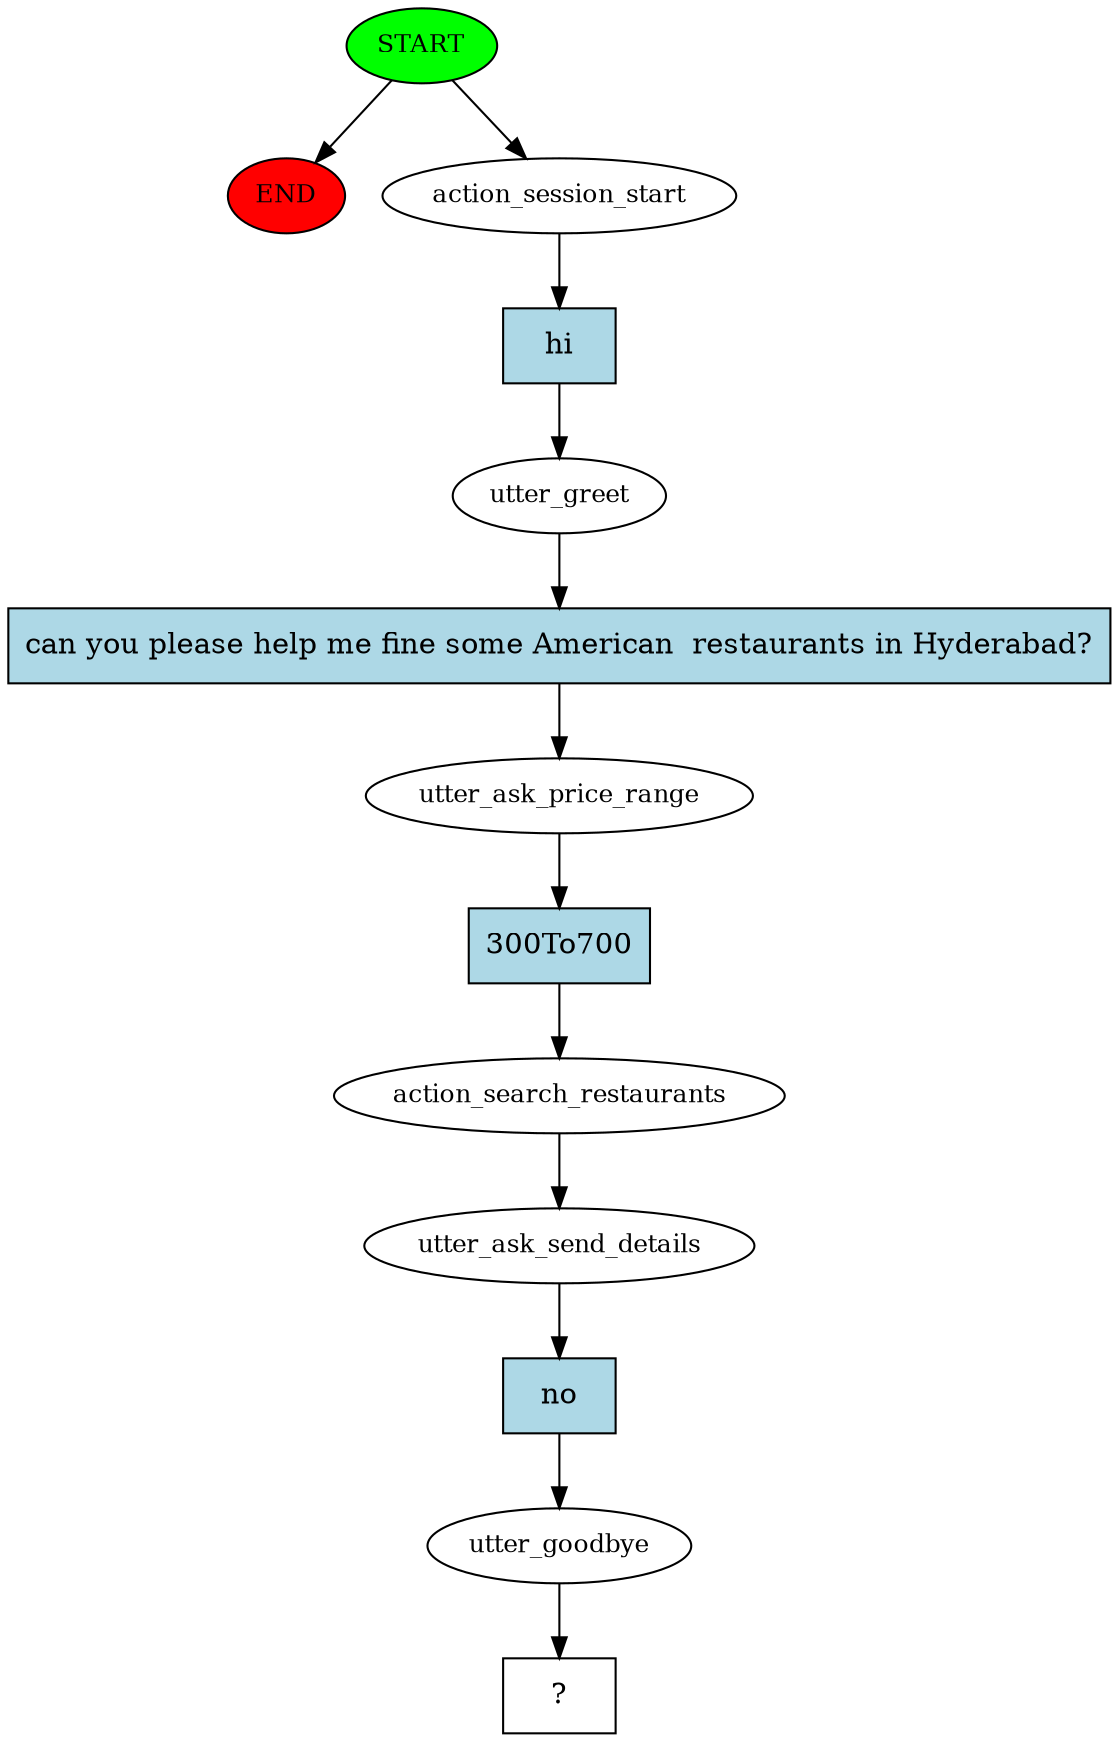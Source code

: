 digraph  {
0 [class="start active", fillcolor=green, fontsize=12, label=START, style=filled];
"-1" [class=end, fillcolor=red, fontsize=12, label=END, style=filled];
1 [class=active, fontsize=12, label=action_session_start];
2 [class=active, fontsize=12, label=utter_greet];
3 [class=active, fontsize=12, label=utter_ask_price_range];
4 [class=active, fontsize=12, label=action_search_restaurants];
5 [class=active, fontsize=12, label=utter_ask_send_details];
6 [class=active, fontsize=12, label=utter_goodbye];
7 [class="intent dashed active", label="  ?  ", shape=rect];
8 [class="intent active", fillcolor=lightblue, label=hi, shape=rect, style=filled];
9 [class="intent active", fillcolor=lightblue, label="can you please help me fine some American  restaurants in Hyderabad?", shape=rect, style=filled];
10 [class="intent active", fillcolor=lightblue, label="300To700", shape=rect, style=filled];
11 [class="intent active", fillcolor=lightblue, label=no, shape=rect, style=filled];
0 -> "-1"  [class="", key=NONE, label=""];
0 -> 1  [class=active, key=NONE, label=""];
1 -> 8  [class=active, key=0];
2 -> 9  [class=active, key=0];
3 -> 10  [class=active, key=0];
4 -> 5  [class=active, key=NONE, label=""];
5 -> 11  [class=active, key=0];
6 -> 7  [class=active, key=NONE, label=""];
8 -> 2  [class=active, key=0];
9 -> 3  [class=active, key=0];
10 -> 4  [class=active, key=0];
11 -> 6  [class=active, key=0];
}
